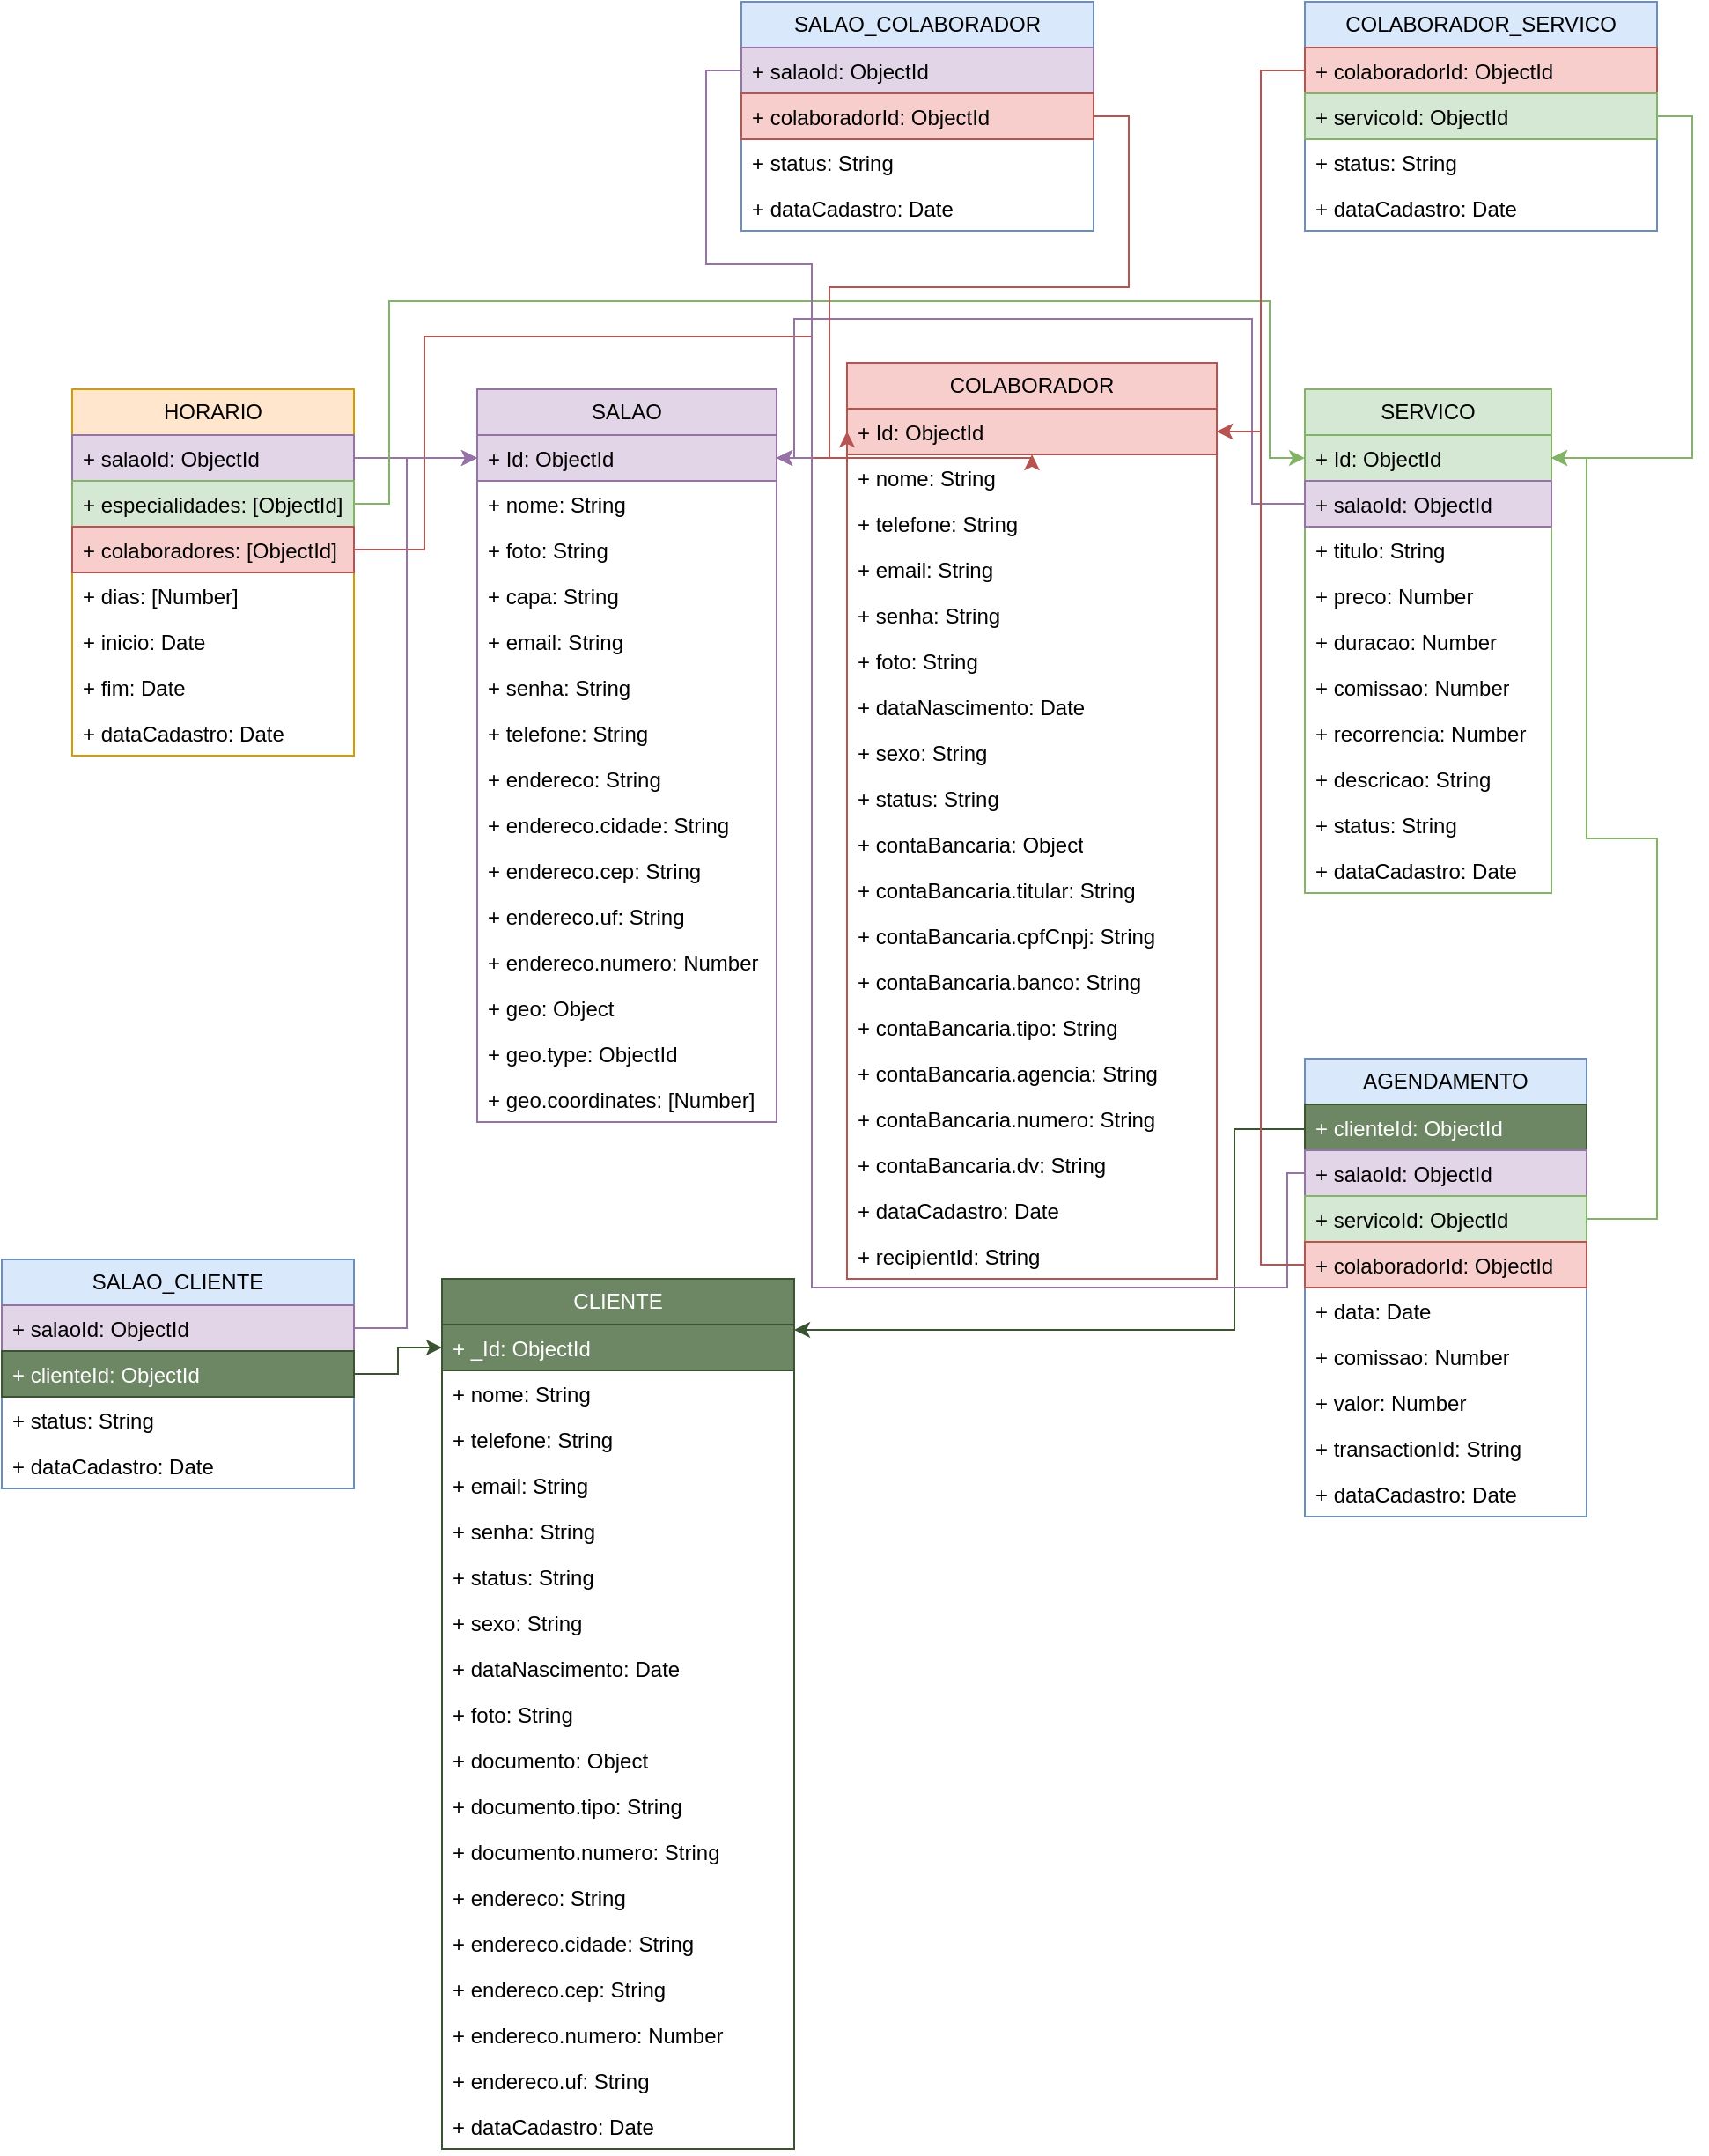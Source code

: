 <mxfile version="21.6.8" type="github">
  <diagram name="Página-1" id="E0AbciypB4KpdEPGz2na">
    <mxGraphModel dx="1208" dy="1922" grid="1" gridSize="10" guides="1" tooltips="1" connect="1" arrows="1" fold="1" page="1" pageScale="1" pageWidth="827" pageHeight="1169" math="0" shadow="0">
      <root>
        <mxCell id="0" />
        <mxCell id="1" parent="0" />
        <mxCell id="3pe1yNkbd4FDANKbLhIq-1" value="SALAO" style="swimlane;fontStyle=0;childLayout=stackLayout;horizontal=1;startSize=26;fillColor=#e1d5e7;horizontalStack=0;resizeParent=1;resizeParentMax=0;resizeLast=0;collapsible=1;marginBottom=0;whiteSpace=wrap;html=1;strokeColor=#9673a6;" vertex="1" parent="1">
          <mxGeometry x="110" y="170" width="170" height="416" as="geometry" />
        </mxCell>
        <mxCell id="3pe1yNkbd4FDANKbLhIq-2" value="+ Id: ObjectId&lt;br&gt;" style="text;strokeColor=#9673a6;fillColor=#e1d5e7;align=left;verticalAlign=top;spacingLeft=4;spacingRight=4;overflow=hidden;rotatable=0;points=[[0,0.5],[1,0.5]];portConstraint=eastwest;whiteSpace=wrap;html=1;" vertex="1" parent="3pe1yNkbd4FDANKbLhIq-1">
          <mxGeometry y="26" width="170" height="26" as="geometry" />
        </mxCell>
        <mxCell id="3pe1yNkbd4FDANKbLhIq-3" value="+ nome: String&lt;br&gt;&lt;br&gt;" style="text;strokeColor=none;fillColor=none;align=left;verticalAlign=top;spacingLeft=4;spacingRight=4;overflow=hidden;rotatable=0;points=[[0,0.5],[1,0.5]];portConstraint=eastwest;whiteSpace=wrap;html=1;" vertex="1" parent="3pe1yNkbd4FDANKbLhIq-1">
          <mxGeometry y="52" width="170" height="26" as="geometry" />
        </mxCell>
        <mxCell id="3pe1yNkbd4FDANKbLhIq-4" value="+ foto: String" style="text;strokeColor=none;fillColor=none;align=left;verticalAlign=top;spacingLeft=4;spacingRight=4;overflow=hidden;rotatable=0;points=[[0,0.5],[1,0.5]];portConstraint=eastwest;whiteSpace=wrap;html=1;" vertex="1" parent="3pe1yNkbd4FDANKbLhIq-1">
          <mxGeometry y="78" width="170" height="26" as="geometry" />
        </mxCell>
        <mxCell id="3pe1yNkbd4FDANKbLhIq-5" value="+ capa: String" style="text;strokeColor=none;fillColor=none;align=left;verticalAlign=top;spacingLeft=4;spacingRight=4;overflow=hidden;rotatable=0;points=[[0,0.5],[1,0.5]];portConstraint=eastwest;whiteSpace=wrap;html=1;" vertex="1" parent="3pe1yNkbd4FDANKbLhIq-1">
          <mxGeometry y="104" width="170" height="26" as="geometry" />
        </mxCell>
        <mxCell id="3pe1yNkbd4FDANKbLhIq-6" value="+ email: String" style="text;strokeColor=none;fillColor=none;align=left;verticalAlign=top;spacingLeft=4;spacingRight=4;overflow=hidden;rotatable=0;points=[[0,0.5],[1,0.5]];portConstraint=eastwest;whiteSpace=wrap;html=1;" vertex="1" parent="3pe1yNkbd4FDANKbLhIq-1">
          <mxGeometry y="130" width="170" height="26" as="geometry" />
        </mxCell>
        <mxCell id="3pe1yNkbd4FDANKbLhIq-7" value="+ senha: String" style="text;strokeColor=none;fillColor=none;align=left;verticalAlign=top;spacingLeft=4;spacingRight=4;overflow=hidden;rotatable=0;points=[[0,0.5],[1,0.5]];portConstraint=eastwest;whiteSpace=wrap;html=1;" vertex="1" parent="3pe1yNkbd4FDANKbLhIq-1">
          <mxGeometry y="156" width="170" height="26" as="geometry" />
        </mxCell>
        <mxCell id="3pe1yNkbd4FDANKbLhIq-8" value="+ telefone: String" style="text;strokeColor=none;fillColor=none;align=left;verticalAlign=top;spacingLeft=4;spacingRight=4;overflow=hidden;rotatable=0;points=[[0,0.5],[1,0.5]];portConstraint=eastwest;whiteSpace=wrap;html=1;" vertex="1" parent="3pe1yNkbd4FDANKbLhIq-1">
          <mxGeometry y="182" width="170" height="26" as="geometry" />
        </mxCell>
        <mxCell id="3pe1yNkbd4FDANKbLhIq-9" value="+ endereco: String" style="text;strokeColor=none;fillColor=none;align=left;verticalAlign=top;spacingLeft=4;spacingRight=4;overflow=hidden;rotatable=0;points=[[0,0.5],[1,0.5]];portConstraint=eastwest;whiteSpace=wrap;html=1;" vertex="1" parent="3pe1yNkbd4FDANKbLhIq-1">
          <mxGeometry y="208" width="170" height="26" as="geometry" />
        </mxCell>
        <mxCell id="3pe1yNkbd4FDANKbLhIq-10" value="+ endereco.cidade: String" style="text;strokeColor=none;fillColor=none;align=left;verticalAlign=top;spacingLeft=4;spacingRight=4;overflow=hidden;rotatable=0;points=[[0,0.5],[1,0.5]];portConstraint=eastwest;whiteSpace=wrap;html=1;" vertex="1" parent="3pe1yNkbd4FDANKbLhIq-1">
          <mxGeometry y="234" width="170" height="26" as="geometry" />
        </mxCell>
        <mxCell id="3pe1yNkbd4FDANKbLhIq-11" value="+ endereco.cep: String" style="text;strokeColor=none;fillColor=none;align=left;verticalAlign=top;spacingLeft=4;spacingRight=4;overflow=hidden;rotatable=0;points=[[0,0.5],[1,0.5]];portConstraint=eastwest;whiteSpace=wrap;html=1;" vertex="1" parent="3pe1yNkbd4FDANKbLhIq-1">
          <mxGeometry y="260" width="170" height="26" as="geometry" />
        </mxCell>
        <mxCell id="3pe1yNkbd4FDANKbLhIq-12" value="+ endereco.uf: String" style="text;strokeColor=none;fillColor=none;align=left;verticalAlign=top;spacingLeft=4;spacingRight=4;overflow=hidden;rotatable=0;points=[[0,0.5],[1,0.5]];portConstraint=eastwest;whiteSpace=wrap;html=1;" vertex="1" parent="3pe1yNkbd4FDANKbLhIq-1">
          <mxGeometry y="286" width="170" height="26" as="geometry" />
        </mxCell>
        <mxCell id="3pe1yNkbd4FDANKbLhIq-13" value="+ endereco.numero: Number" style="text;strokeColor=none;fillColor=none;align=left;verticalAlign=top;spacingLeft=4;spacingRight=4;overflow=hidden;rotatable=0;points=[[0,0.5],[1,0.5]];portConstraint=eastwest;whiteSpace=wrap;html=1;" vertex="1" parent="3pe1yNkbd4FDANKbLhIq-1">
          <mxGeometry y="312" width="170" height="26" as="geometry" />
        </mxCell>
        <mxCell id="3pe1yNkbd4FDANKbLhIq-14" value="+ geo: Object" style="text;strokeColor=none;fillColor=none;align=left;verticalAlign=top;spacingLeft=4;spacingRight=4;overflow=hidden;rotatable=0;points=[[0,0.5],[1,0.5]];portConstraint=eastwest;whiteSpace=wrap;html=1;" vertex="1" parent="3pe1yNkbd4FDANKbLhIq-1">
          <mxGeometry y="338" width="170" height="26" as="geometry" />
        </mxCell>
        <mxCell id="3pe1yNkbd4FDANKbLhIq-15" value="+ geo.type: ObjectId" style="text;strokeColor=none;fillColor=none;align=left;verticalAlign=top;spacingLeft=4;spacingRight=4;overflow=hidden;rotatable=0;points=[[0,0.5],[1,0.5]];portConstraint=eastwest;whiteSpace=wrap;html=1;" vertex="1" parent="3pe1yNkbd4FDANKbLhIq-1">
          <mxGeometry y="364" width="170" height="26" as="geometry" />
        </mxCell>
        <mxCell id="3pe1yNkbd4FDANKbLhIq-16" value="+ geo.coordinates: [Number]" style="text;strokeColor=none;fillColor=none;align=left;verticalAlign=top;spacingLeft=4;spacingRight=4;overflow=hidden;rotatable=0;points=[[0,0.5],[1,0.5]];portConstraint=eastwest;whiteSpace=wrap;html=1;" vertex="1" parent="3pe1yNkbd4FDANKbLhIq-1">
          <mxGeometry y="390" width="170" height="26" as="geometry" />
        </mxCell>
        <mxCell id="3pe1yNkbd4FDANKbLhIq-17" value="COLABORADOR" style="swimlane;fontStyle=0;childLayout=stackLayout;horizontal=1;startSize=26;fillColor=#f8cecc;horizontalStack=0;resizeParent=1;resizeParentMax=0;resizeLast=0;collapsible=1;marginBottom=0;whiteSpace=wrap;html=1;strokeColor=#b85450;" vertex="1" parent="1">
          <mxGeometry x="320" y="155" width="210" height="520" as="geometry" />
        </mxCell>
        <mxCell id="3pe1yNkbd4FDANKbLhIq-18" value="+ Id: ObjectId" style="text;strokeColor=#b85450;fillColor=#f8cecc;align=left;verticalAlign=top;spacingLeft=4;spacingRight=4;overflow=hidden;rotatable=0;points=[[0,0.5],[1,0.5]];portConstraint=eastwest;whiteSpace=wrap;html=1;" vertex="1" parent="3pe1yNkbd4FDANKbLhIq-17">
          <mxGeometry y="26" width="210" height="26" as="geometry" />
        </mxCell>
        <mxCell id="3pe1yNkbd4FDANKbLhIq-19" value="+ nome: String" style="text;strokeColor=none;fillColor=none;align=left;verticalAlign=top;spacingLeft=4;spacingRight=4;overflow=hidden;rotatable=0;points=[[0,0.5],[1,0.5]];portConstraint=eastwest;whiteSpace=wrap;html=1;" vertex="1" parent="3pe1yNkbd4FDANKbLhIq-17">
          <mxGeometry y="52" width="210" height="26" as="geometry" />
        </mxCell>
        <mxCell id="3pe1yNkbd4FDANKbLhIq-20" value="+ telefone: String" style="text;strokeColor=none;fillColor=none;align=left;verticalAlign=top;spacingLeft=4;spacingRight=4;overflow=hidden;rotatable=0;points=[[0,0.5],[1,0.5]];portConstraint=eastwest;whiteSpace=wrap;html=1;" vertex="1" parent="3pe1yNkbd4FDANKbLhIq-17">
          <mxGeometry y="78" width="210" height="26" as="geometry" />
        </mxCell>
        <mxCell id="3pe1yNkbd4FDANKbLhIq-21" value="+ email: String" style="text;strokeColor=none;fillColor=none;align=left;verticalAlign=top;spacingLeft=4;spacingRight=4;overflow=hidden;rotatable=0;points=[[0,0.5],[1,0.5]];portConstraint=eastwest;whiteSpace=wrap;html=1;" vertex="1" parent="3pe1yNkbd4FDANKbLhIq-17">
          <mxGeometry y="104" width="210" height="26" as="geometry" />
        </mxCell>
        <mxCell id="3pe1yNkbd4FDANKbLhIq-22" value="+ senha: String" style="text;strokeColor=none;fillColor=none;align=left;verticalAlign=top;spacingLeft=4;spacingRight=4;overflow=hidden;rotatable=0;points=[[0,0.5],[1,0.5]];portConstraint=eastwest;whiteSpace=wrap;html=1;" vertex="1" parent="3pe1yNkbd4FDANKbLhIq-17">
          <mxGeometry y="130" width="210" height="26" as="geometry" />
        </mxCell>
        <mxCell id="3pe1yNkbd4FDANKbLhIq-23" value="+ foto: String" style="text;strokeColor=none;fillColor=none;align=left;verticalAlign=top;spacingLeft=4;spacingRight=4;overflow=hidden;rotatable=0;points=[[0,0.5],[1,0.5]];portConstraint=eastwest;whiteSpace=wrap;html=1;" vertex="1" parent="3pe1yNkbd4FDANKbLhIq-17">
          <mxGeometry y="156" width="210" height="26" as="geometry" />
        </mxCell>
        <mxCell id="3pe1yNkbd4FDANKbLhIq-24" value="+ dataNascimento: Date" style="text;strokeColor=none;fillColor=none;align=left;verticalAlign=top;spacingLeft=4;spacingRight=4;overflow=hidden;rotatable=0;points=[[0,0.5],[1,0.5]];portConstraint=eastwest;whiteSpace=wrap;html=1;" vertex="1" parent="3pe1yNkbd4FDANKbLhIq-17">
          <mxGeometry y="182" width="210" height="26" as="geometry" />
        </mxCell>
        <mxCell id="3pe1yNkbd4FDANKbLhIq-25" value="+ sexo: String" style="text;strokeColor=none;fillColor=none;align=left;verticalAlign=top;spacingLeft=4;spacingRight=4;overflow=hidden;rotatable=0;points=[[0,0.5],[1,0.5]];portConstraint=eastwest;whiteSpace=wrap;html=1;" vertex="1" parent="3pe1yNkbd4FDANKbLhIq-17">
          <mxGeometry y="208" width="210" height="26" as="geometry" />
        </mxCell>
        <mxCell id="3pe1yNkbd4FDANKbLhIq-26" value="+ status: String" style="text;strokeColor=none;fillColor=none;align=left;verticalAlign=top;spacingLeft=4;spacingRight=4;overflow=hidden;rotatable=0;points=[[0,0.5],[1,0.5]];portConstraint=eastwest;whiteSpace=wrap;html=1;" vertex="1" parent="3pe1yNkbd4FDANKbLhIq-17">
          <mxGeometry y="234" width="210" height="26" as="geometry" />
        </mxCell>
        <mxCell id="3pe1yNkbd4FDANKbLhIq-27" value="+ contaBancaria: Object" style="text;strokeColor=none;fillColor=none;align=left;verticalAlign=top;spacingLeft=4;spacingRight=4;overflow=hidden;rotatable=0;points=[[0,0.5],[1,0.5]];portConstraint=eastwest;whiteSpace=wrap;html=1;" vertex="1" parent="3pe1yNkbd4FDANKbLhIq-17">
          <mxGeometry y="260" width="210" height="26" as="geometry" />
        </mxCell>
        <mxCell id="3pe1yNkbd4FDANKbLhIq-28" value="+ contaBancaria.titular: String" style="text;strokeColor=none;fillColor=none;align=left;verticalAlign=top;spacingLeft=4;spacingRight=4;overflow=hidden;rotatable=0;points=[[0,0.5],[1,0.5]];portConstraint=eastwest;whiteSpace=wrap;html=1;" vertex="1" parent="3pe1yNkbd4FDANKbLhIq-17">
          <mxGeometry y="286" width="210" height="26" as="geometry" />
        </mxCell>
        <mxCell id="3pe1yNkbd4FDANKbLhIq-122" value="+ contaBancaria.cpfCnpj: String" style="text;strokeColor=none;fillColor=none;align=left;verticalAlign=top;spacingLeft=4;spacingRight=4;overflow=hidden;rotatable=0;points=[[0,0.5],[1,0.5]];portConstraint=eastwest;whiteSpace=wrap;html=1;" vertex="1" parent="3pe1yNkbd4FDANKbLhIq-17">
          <mxGeometry y="312" width="210" height="26" as="geometry" />
        </mxCell>
        <mxCell id="3pe1yNkbd4FDANKbLhIq-29" value="+ contaBancaria.banco: String" style="text;strokeColor=none;fillColor=none;align=left;verticalAlign=top;spacingLeft=4;spacingRight=4;overflow=hidden;rotatable=0;points=[[0,0.5],[1,0.5]];portConstraint=eastwest;whiteSpace=wrap;html=1;" vertex="1" parent="3pe1yNkbd4FDANKbLhIq-17">
          <mxGeometry y="338" width="210" height="26" as="geometry" />
        </mxCell>
        <mxCell id="3pe1yNkbd4FDANKbLhIq-30" value="+ contaBancaria.tipo: String" style="text;strokeColor=none;fillColor=none;align=left;verticalAlign=top;spacingLeft=4;spacingRight=4;overflow=hidden;rotatable=0;points=[[0,0.5],[1,0.5]];portConstraint=eastwest;whiteSpace=wrap;html=1;" vertex="1" parent="3pe1yNkbd4FDANKbLhIq-17">
          <mxGeometry y="364" width="210" height="26" as="geometry" />
        </mxCell>
        <mxCell id="3pe1yNkbd4FDANKbLhIq-31" value="+ contaBancaria.agencia: String" style="text;strokeColor=none;fillColor=none;align=left;verticalAlign=top;spacingLeft=4;spacingRight=4;overflow=hidden;rotatable=0;points=[[0,0.5],[1,0.5]];portConstraint=eastwest;whiteSpace=wrap;html=1;" vertex="1" parent="3pe1yNkbd4FDANKbLhIq-17">
          <mxGeometry y="390" width="210" height="26" as="geometry" />
        </mxCell>
        <mxCell id="3pe1yNkbd4FDANKbLhIq-32" value="+ contaBancaria.numero: String" style="text;strokeColor=none;fillColor=none;align=left;verticalAlign=top;spacingLeft=4;spacingRight=4;overflow=hidden;rotatable=0;points=[[0,0.5],[1,0.5]];portConstraint=eastwest;whiteSpace=wrap;html=1;" vertex="1" parent="3pe1yNkbd4FDANKbLhIq-17">
          <mxGeometry y="416" width="210" height="26" as="geometry" />
        </mxCell>
        <mxCell id="3pe1yNkbd4FDANKbLhIq-33" value="+ contaBancaria.dv: String" style="text;strokeColor=none;fillColor=none;align=left;verticalAlign=top;spacingLeft=4;spacingRight=4;overflow=hidden;rotatable=0;points=[[0,0.5],[1,0.5]];portConstraint=eastwest;whiteSpace=wrap;html=1;" vertex="1" parent="3pe1yNkbd4FDANKbLhIq-17">
          <mxGeometry y="442" width="210" height="26" as="geometry" />
        </mxCell>
        <mxCell id="3pe1yNkbd4FDANKbLhIq-34" value="+ dataCadastro: Date" style="text;strokeColor=none;fillColor=none;align=left;verticalAlign=top;spacingLeft=4;spacingRight=4;overflow=hidden;rotatable=0;points=[[0,0.5],[1,0.5]];portConstraint=eastwest;whiteSpace=wrap;html=1;" vertex="1" parent="3pe1yNkbd4FDANKbLhIq-17">
          <mxGeometry y="468" width="210" height="26" as="geometry" />
        </mxCell>
        <mxCell id="3pe1yNkbd4FDANKbLhIq-35" value="+ recipientId: String" style="text;strokeColor=none;fillColor=none;align=left;verticalAlign=top;spacingLeft=4;spacingRight=4;overflow=hidden;rotatable=0;points=[[0,0.5],[1,0.5]];portConstraint=eastwest;whiteSpace=wrap;html=1;" vertex="1" parent="3pe1yNkbd4FDANKbLhIq-17">
          <mxGeometry y="494" width="210" height="26" as="geometry" />
        </mxCell>
        <mxCell id="3pe1yNkbd4FDANKbLhIq-36" value="SERVICO" style="swimlane;fontStyle=0;childLayout=stackLayout;horizontal=1;startSize=26;fillColor=#d5e8d4;horizontalStack=0;resizeParent=1;resizeParentMax=0;resizeLast=0;collapsible=1;marginBottom=0;whiteSpace=wrap;html=1;strokeColor=#82b366;" vertex="1" parent="1">
          <mxGeometry x="580" y="170" width="140" height="286" as="geometry" />
        </mxCell>
        <mxCell id="3pe1yNkbd4FDANKbLhIq-37" value="+ Id: ObjectId" style="text;strokeColor=#82b366;fillColor=#d5e8d4;align=left;verticalAlign=top;spacingLeft=4;spacingRight=4;overflow=hidden;rotatable=0;points=[[0,0.5],[1,0.5]];portConstraint=eastwest;whiteSpace=wrap;html=1;" vertex="1" parent="3pe1yNkbd4FDANKbLhIq-36">
          <mxGeometry y="26" width="140" height="26" as="geometry" />
        </mxCell>
        <mxCell id="3pe1yNkbd4FDANKbLhIq-38" value="+ salaoId: ObjectId" style="text;strokeColor=#9673a6;fillColor=#e1d5e7;align=left;verticalAlign=top;spacingLeft=4;spacingRight=4;overflow=hidden;rotatable=0;points=[[0,0.5],[1,0.5]];portConstraint=eastwest;whiteSpace=wrap;html=1;" vertex="1" parent="3pe1yNkbd4FDANKbLhIq-36">
          <mxGeometry y="52" width="140" height="26" as="geometry" />
        </mxCell>
        <mxCell id="3pe1yNkbd4FDANKbLhIq-39" value="+ titulo: String" style="text;strokeColor=none;fillColor=none;align=left;verticalAlign=top;spacingLeft=4;spacingRight=4;overflow=hidden;rotatable=0;points=[[0,0.5],[1,0.5]];portConstraint=eastwest;whiteSpace=wrap;html=1;" vertex="1" parent="3pe1yNkbd4FDANKbLhIq-36">
          <mxGeometry y="78" width="140" height="26" as="geometry" />
        </mxCell>
        <mxCell id="3pe1yNkbd4FDANKbLhIq-40" value="+ preco: Number" style="text;strokeColor=none;fillColor=none;align=left;verticalAlign=top;spacingLeft=4;spacingRight=4;overflow=hidden;rotatable=0;points=[[0,0.5],[1,0.5]];portConstraint=eastwest;whiteSpace=wrap;html=1;" vertex="1" parent="3pe1yNkbd4FDANKbLhIq-36">
          <mxGeometry y="104" width="140" height="26" as="geometry" />
        </mxCell>
        <mxCell id="3pe1yNkbd4FDANKbLhIq-41" value="+ duracao: Number" style="text;strokeColor=none;fillColor=none;align=left;verticalAlign=top;spacingLeft=4;spacingRight=4;overflow=hidden;rotatable=0;points=[[0,0.5],[1,0.5]];portConstraint=eastwest;whiteSpace=wrap;html=1;" vertex="1" parent="3pe1yNkbd4FDANKbLhIq-36">
          <mxGeometry y="130" width="140" height="26" as="geometry" />
        </mxCell>
        <mxCell id="3pe1yNkbd4FDANKbLhIq-42" value="+ comissao: Number" style="text;strokeColor=none;fillColor=none;align=left;verticalAlign=top;spacingLeft=4;spacingRight=4;overflow=hidden;rotatable=0;points=[[0,0.5],[1,0.5]];portConstraint=eastwest;whiteSpace=wrap;html=1;" vertex="1" parent="3pe1yNkbd4FDANKbLhIq-36">
          <mxGeometry y="156" width="140" height="26" as="geometry" />
        </mxCell>
        <mxCell id="3pe1yNkbd4FDANKbLhIq-43" value="+ recorrencia: Number" style="text;strokeColor=none;fillColor=none;align=left;verticalAlign=top;spacingLeft=4;spacingRight=4;overflow=hidden;rotatable=0;points=[[0,0.5],[1,0.5]];portConstraint=eastwest;whiteSpace=wrap;html=1;" vertex="1" parent="3pe1yNkbd4FDANKbLhIq-36">
          <mxGeometry y="182" width="140" height="26" as="geometry" />
        </mxCell>
        <mxCell id="3pe1yNkbd4FDANKbLhIq-44" value="+ descricao: String" style="text;strokeColor=none;fillColor=none;align=left;verticalAlign=top;spacingLeft=4;spacingRight=4;overflow=hidden;rotatable=0;points=[[0,0.5],[1,0.5]];portConstraint=eastwest;whiteSpace=wrap;html=1;" vertex="1" parent="3pe1yNkbd4FDANKbLhIq-36">
          <mxGeometry y="208" width="140" height="26" as="geometry" />
        </mxCell>
        <mxCell id="3pe1yNkbd4FDANKbLhIq-45" value="+ status: String" style="text;strokeColor=none;fillColor=none;align=left;verticalAlign=top;spacingLeft=4;spacingRight=4;overflow=hidden;rotatable=0;points=[[0,0.5],[1,0.5]];portConstraint=eastwest;whiteSpace=wrap;html=1;" vertex="1" parent="3pe1yNkbd4FDANKbLhIq-36">
          <mxGeometry y="234" width="140" height="26" as="geometry" />
        </mxCell>
        <mxCell id="3pe1yNkbd4FDANKbLhIq-46" value="+ dataCadastro: Date" style="text;strokeColor=none;fillColor=none;align=left;verticalAlign=top;spacingLeft=4;spacingRight=4;overflow=hidden;rotatable=0;points=[[0,0.5],[1,0.5]];portConstraint=eastwest;whiteSpace=wrap;html=1;" vertex="1" parent="3pe1yNkbd4FDANKbLhIq-36">
          <mxGeometry y="260" width="140" height="26" as="geometry" />
        </mxCell>
        <mxCell id="3pe1yNkbd4FDANKbLhIq-47" value="HORARIO" style="swimlane;fontStyle=0;childLayout=stackLayout;horizontal=1;startSize=26;fillColor=#ffe6cc;horizontalStack=0;resizeParent=1;resizeParentMax=0;resizeLast=0;collapsible=1;marginBottom=0;whiteSpace=wrap;html=1;strokeColor=#d79b00;" vertex="1" parent="1">
          <mxGeometry x="-120" y="170" width="160" height="208" as="geometry" />
        </mxCell>
        <mxCell id="3pe1yNkbd4FDANKbLhIq-48" value="+ salaoId: ObjectId" style="text;strokeColor=#9673a6;fillColor=#e1d5e7;align=left;verticalAlign=top;spacingLeft=4;spacingRight=4;overflow=hidden;rotatable=0;points=[[0,0.5],[1,0.5]];portConstraint=eastwest;whiteSpace=wrap;html=1;" vertex="1" parent="3pe1yNkbd4FDANKbLhIq-47">
          <mxGeometry y="26" width="160" height="26" as="geometry" />
        </mxCell>
        <mxCell id="3pe1yNkbd4FDANKbLhIq-49" value="+ especialidades: [ObjectId]" style="text;strokeColor=#82b366;fillColor=#d5e8d4;align=left;verticalAlign=top;spacingLeft=4;spacingRight=4;overflow=hidden;rotatable=0;points=[[0,0.5],[1,0.5]];portConstraint=eastwest;whiteSpace=wrap;html=1;" vertex="1" parent="3pe1yNkbd4FDANKbLhIq-47">
          <mxGeometry y="52" width="160" height="26" as="geometry" />
        </mxCell>
        <mxCell id="3pe1yNkbd4FDANKbLhIq-50" value="+ colaboradores: [ObjectId]" style="text;strokeColor=#b85450;fillColor=#f8cecc;align=left;verticalAlign=top;spacingLeft=4;spacingRight=4;overflow=hidden;rotatable=0;points=[[0,0.5],[1,0.5]];portConstraint=eastwest;whiteSpace=wrap;html=1;" vertex="1" parent="3pe1yNkbd4FDANKbLhIq-47">
          <mxGeometry y="78" width="160" height="26" as="geometry" />
        </mxCell>
        <mxCell id="3pe1yNkbd4FDANKbLhIq-54" value="+ dias: [Number]" style="text;strokeColor=none;fillColor=none;align=left;verticalAlign=top;spacingLeft=4;spacingRight=4;overflow=hidden;rotatable=0;points=[[0,0.5],[1,0.5]];portConstraint=eastwest;whiteSpace=wrap;html=1;" vertex="1" parent="3pe1yNkbd4FDANKbLhIq-47">
          <mxGeometry y="104" width="160" height="26" as="geometry" />
        </mxCell>
        <mxCell id="3pe1yNkbd4FDANKbLhIq-55" value="+ inicio: Date" style="text;strokeColor=none;fillColor=none;align=left;verticalAlign=top;spacingLeft=4;spacingRight=4;overflow=hidden;rotatable=0;points=[[0,0.5],[1,0.5]];portConstraint=eastwest;whiteSpace=wrap;html=1;" vertex="1" parent="3pe1yNkbd4FDANKbLhIq-47">
          <mxGeometry y="130" width="160" height="26" as="geometry" />
        </mxCell>
        <mxCell id="3pe1yNkbd4FDANKbLhIq-56" value="+ fim: Date" style="text;strokeColor=none;fillColor=none;align=left;verticalAlign=top;spacingLeft=4;spacingRight=4;overflow=hidden;rotatable=0;points=[[0,0.5],[1,0.5]];portConstraint=eastwest;whiteSpace=wrap;html=1;" vertex="1" parent="3pe1yNkbd4FDANKbLhIq-47">
          <mxGeometry y="156" width="160" height="26" as="geometry" />
        </mxCell>
        <mxCell id="3pe1yNkbd4FDANKbLhIq-57" value="+ dataCadastro: Date" style="text;strokeColor=none;fillColor=none;align=left;verticalAlign=top;spacingLeft=4;spacingRight=4;overflow=hidden;rotatable=0;points=[[0,0.5],[1,0.5]];portConstraint=eastwest;whiteSpace=wrap;html=1;" vertex="1" parent="3pe1yNkbd4FDANKbLhIq-47">
          <mxGeometry y="182" width="160" height="26" as="geometry" />
        </mxCell>
        <mxCell id="3pe1yNkbd4FDANKbLhIq-58" style="edgeStyle=orthogonalEdgeStyle;rounded=0;orthogonalLoop=1;jettySize=auto;html=1;exitX=1;exitY=0.5;exitDx=0;exitDy=0;fillColor=#e1d5e7;strokeColor=#9673a6;" edge="1" parent="1" source="3pe1yNkbd4FDANKbLhIq-48" target="3pe1yNkbd4FDANKbLhIq-2">
          <mxGeometry relative="1" as="geometry" />
        </mxCell>
        <mxCell id="3pe1yNkbd4FDANKbLhIq-59" style="edgeStyle=orthogonalEdgeStyle;rounded=0;orthogonalLoop=1;jettySize=auto;html=1;exitX=1;exitY=0.5;exitDx=0;exitDy=0;entryX=0;entryY=0.5;entryDx=0;entryDy=0;fillColor=#d5e8d4;strokeColor=#82b366;" edge="1" parent="1" source="3pe1yNkbd4FDANKbLhIq-49" target="3pe1yNkbd4FDANKbLhIq-37">
          <mxGeometry relative="1" as="geometry">
            <Array as="points">
              <mxPoint x="60" y="235" />
              <mxPoint x="60" y="120" />
              <mxPoint x="560" y="120" />
              <mxPoint x="560" y="209" />
            </Array>
          </mxGeometry>
        </mxCell>
        <mxCell id="3pe1yNkbd4FDANKbLhIq-60" style="edgeStyle=orthogonalEdgeStyle;rounded=0;orthogonalLoop=1;jettySize=auto;html=1;exitX=1;exitY=0.5;exitDx=0;exitDy=0;entryX=0;entryY=0.5;entryDx=0;entryDy=0;fillColor=#f8cecc;strokeColor=#b85450;" edge="1" parent="1" source="3pe1yNkbd4FDANKbLhIq-50" target="3pe1yNkbd4FDANKbLhIq-18">
          <mxGeometry relative="1" as="geometry">
            <Array as="points">
              <mxPoint x="80" y="261" />
              <mxPoint x="80" y="140" />
              <mxPoint x="300" y="140" />
              <mxPoint x="300" y="209" />
            </Array>
          </mxGeometry>
        </mxCell>
        <mxCell id="3pe1yNkbd4FDANKbLhIq-62" style="edgeStyle=orthogonalEdgeStyle;rounded=0;orthogonalLoop=1;jettySize=auto;html=1;exitX=0;exitY=0.5;exitDx=0;exitDy=0;entryX=1;entryY=0.5;entryDx=0;entryDy=0;fillColor=#e1d5e7;strokeColor=#9673a6;" edge="1" parent="1" source="3pe1yNkbd4FDANKbLhIq-38" target="3pe1yNkbd4FDANKbLhIq-2">
          <mxGeometry relative="1" as="geometry">
            <Array as="points">
              <mxPoint x="550" y="235" />
              <mxPoint x="550" y="130" />
              <mxPoint x="290" y="130" />
              <mxPoint x="290" y="209" />
            </Array>
          </mxGeometry>
        </mxCell>
        <mxCell id="3pe1yNkbd4FDANKbLhIq-63" value="SALAO_COLABORADOR" style="swimlane;fontStyle=0;childLayout=stackLayout;horizontal=1;startSize=26;fillColor=#dae8fc;horizontalStack=0;resizeParent=1;resizeParentMax=0;resizeLast=0;collapsible=1;marginBottom=0;whiteSpace=wrap;html=1;strokeColor=#6c8ebf;" vertex="1" parent="1">
          <mxGeometry x="260" y="-50" width="200" height="130" as="geometry" />
        </mxCell>
        <mxCell id="3pe1yNkbd4FDANKbLhIq-64" value="+ salaoId: ObjectId" style="text;strokeColor=#9673a6;fillColor=#e1d5e7;align=left;verticalAlign=top;spacingLeft=4;spacingRight=4;overflow=hidden;rotatable=0;points=[[0,0.5],[1,0.5]];portConstraint=eastwest;whiteSpace=wrap;html=1;" vertex="1" parent="3pe1yNkbd4FDANKbLhIq-63">
          <mxGeometry y="26" width="200" height="26" as="geometry" />
        </mxCell>
        <mxCell id="3pe1yNkbd4FDANKbLhIq-65" value="+ colaboradorId: ObjectId" style="text;strokeColor=#b85450;fillColor=#f8cecc;align=left;verticalAlign=top;spacingLeft=4;spacingRight=4;overflow=hidden;rotatable=0;points=[[0,0.5],[1,0.5]];portConstraint=eastwest;whiteSpace=wrap;html=1;" vertex="1" parent="3pe1yNkbd4FDANKbLhIq-63">
          <mxGeometry y="52" width="200" height="26" as="geometry" />
        </mxCell>
        <mxCell id="3pe1yNkbd4FDANKbLhIq-66" value="+ status: String" style="text;strokeColor=none;fillColor=none;align=left;verticalAlign=top;spacingLeft=4;spacingRight=4;overflow=hidden;rotatable=0;points=[[0,0.5],[1,0.5]];portConstraint=eastwest;whiteSpace=wrap;html=1;" vertex="1" parent="3pe1yNkbd4FDANKbLhIq-63">
          <mxGeometry y="78" width="200" height="26" as="geometry" />
        </mxCell>
        <mxCell id="3pe1yNkbd4FDANKbLhIq-67" value="+ dataCadastro: Date" style="text;strokeColor=none;fillColor=none;align=left;verticalAlign=top;spacingLeft=4;spacingRight=4;overflow=hidden;rotatable=0;points=[[0,0.5],[1,0.5]];portConstraint=eastwest;whiteSpace=wrap;html=1;" vertex="1" parent="3pe1yNkbd4FDANKbLhIq-63">
          <mxGeometry y="104" width="200" height="26" as="geometry" />
        </mxCell>
        <mxCell id="3pe1yNkbd4FDANKbLhIq-68" style="edgeStyle=orthogonalEdgeStyle;rounded=0;orthogonalLoop=1;jettySize=auto;html=1;exitX=0;exitY=0.5;exitDx=0;exitDy=0;fillColor=#e1d5e7;strokeColor=#9673a6;" edge="1" parent="1" source="3pe1yNkbd4FDANKbLhIq-64" target="3pe1yNkbd4FDANKbLhIq-2">
          <mxGeometry relative="1" as="geometry" />
        </mxCell>
        <mxCell id="3pe1yNkbd4FDANKbLhIq-69" style="edgeStyle=orthogonalEdgeStyle;rounded=0;orthogonalLoop=1;jettySize=auto;html=1;exitX=1;exitY=0.5;exitDx=0;exitDy=0;fillColor=#f8cecc;strokeColor=#b85450;" edge="1" parent="1" source="3pe1yNkbd4FDANKbLhIq-65" target="3pe1yNkbd4FDANKbLhIq-18">
          <mxGeometry relative="1" as="geometry">
            <Array as="points">
              <mxPoint x="480" y="15" />
              <mxPoint x="480" y="112" />
              <mxPoint x="310" y="112" />
              <mxPoint x="310" y="209" />
            </Array>
          </mxGeometry>
        </mxCell>
        <mxCell id="3pe1yNkbd4FDANKbLhIq-70" value="COLABORADOR_SERVICO" style="swimlane;fontStyle=0;childLayout=stackLayout;horizontal=1;startSize=26;fillColor=#dae8fc;horizontalStack=0;resizeParent=1;resizeParentMax=0;resizeLast=0;collapsible=1;marginBottom=0;whiteSpace=wrap;html=1;strokeColor=#6c8ebf;" vertex="1" parent="1">
          <mxGeometry x="580" y="-50" width="200" height="130" as="geometry" />
        </mxCell>
        <mxCell id="3pe1yNkbd4FDANKbLhIq-71" value="+ colaboradorId: ObjectId" style="text;strokeColor=#b85450;fillColor=#f8cecc;align=left;verticalAlign=top;spacingLeft=4;spacingRight=4;overflow=hidden;rotatable=0;points=[[0,0.5],[1,0.5]];portConstraint=eastwest;whiteSpace=wrap;html=1;" vertex="1" parent="3pe1yNkbd4FDANKbLhIq-70">
          <mxGeometry y="26" width="200" height="26" as="geometry" />
        </mxCell>
        <mxCell id="3pe1yNkbd4FDANKbLhIq-72" value="+ servicoId: ObjectId" style="text;strokeColor=#82b366;fillColor=#d5e8d4;align=left;verticalAlign=top;spacingLeft=4;spacingRight=4;overflow=hidden;rotatable=0;points=[[0,0.5],[1,0.5]];portConstraint=eastwest;whiteSpace=wrap;html=1;" vertex="1" parent="3pe1yNkbd4FDANKbLhIq-70">
          <mxGeometry y="52" width="200" height="26" as="geometry" />
        </mxCell>
        <mxCell id="3pe1yNkbd4FDANKbLhIq-73" value="+ status: String" style="text;strokeColor=none;fillColor=none;align=left;verticalAlign=top;spacingLeft=4;spacingRight=4;overflow=hidden;rotatable=0;points=[[0,0.5],[1,0.5]];portConstraint=eastwest;whiteSpace=wrap;html=1;" vertex="1" parent="3pe1yNkbd4FDANKbLhIq-70">
          <mxGeometry y="78" width="200" height="26" as="geometry" />
        </mxCell>
        <mxCell id="3pe1yNkbd4FDANKbLhIq-74" value="+ dataCadastro: Date" style="text;strokeColor=none;fillColor=none;align=left;verticalAlign=top;spacingLeft=4;spacingRight=4;overflow=hidden;rotatable=0;points=[[0,0.5],[1,0.5]];portConstraint=eastwest;whiteSpace=wrap;html=1;" vertex="1" parent="3pe1yNkbd4FDANKbLhIq-70">
          <mxGeometry y="104" width="200" height="26" as="geometry" />
        </mxCell>
        <mxCell id="3pe1yNkbd4FDANKbLhIq-75" style="edgeStyle=orthogonalEdgeStyle;rounded=0;orthogonalLoop=1;jettySize=auto;html=1;exitX=0;exitY=0.5;exitDx=0;exitDy=0;fillColor=#f8cecc;strokeColor=#b85450;" edge="1" parent="1" source="3pe1yNkbd4FDANKbLhIq-71" target="3pe1yNkbd4FDANKbLhIq-18">
          <mxGeometry relative="1" as="geometry" />
        </mxCell>
        <mxCell id="3pe1yNkbd4FDANKbLhIq-76" style="edgeStyle=orthogonalEdgeStyle;rounded=0;orthogonalLoop=1;jettySize=auto;html=1;exitX=1;exitY=0.5;exitDx=0;exitDy=0;fillColor=#d5e8d4;strokeColor=#82b366;" edge="1" parent="1" source="3pe1yNkbd4FDANKbLhIq-72" target="3pe1yNkbd4FDANKbLhIq-37">
          <mxGeometry relative="1" as="geometry" />
        </mxCell>
        <mxCell id="3pe1yNkbd4FDANKbLhIq-77" value="CLIENTE" style="swimlane;fontStyle=0;childLayout=stackLayout;horizontal=1;startSize=26;fillColor=#6d8764;horizontalStack=0;resizeParent=1;resizeParentMax=0;resizeLast=0;collapsible=1;marginBottom=0;whiteSpace=wrap;html=1;fontColor=#ffffff;strokeColor=#3A5431;" vertex="1" parent="1">
          <mxGeometry x="90" y="675" width="200" height="494" as="geometry" />
        </mxCell>
        <mxCell id="3pe1yNkbd4FDANKbLhIq-78" value="+ _Id: ObjectId" style="text;strokeColor=#3A5431;fillColor=#6d8764;align=left;verticalAlign=top;spacingLeft=4;spacingRight=4;overflow=hidden;rotatable=0;points=[[0,0.5],[1,0.5]];portConstraint=eastwest;whiteSpace=wrap;html=1;fontColor=#ffffff;" vertex="1" parent="3pe1yNkbd4FDANKbLhIq-77">
          <mxGeometry y="26" width="200" height="26" as="geometry" />
        </mxCell>
        <mxCell id="3pe1yNkbd4FDANKbLhIq-79" value="+ nome: String" style="text;strokeColor=none;fillColor=none;align=left;verticalAlign=top;spacingLeft=4;spacingRight=4;overflow=hidden;rotatable=0;points=[[0,0.5],[1,0.5]];portConstraint=eastwest;whiteSpace=wrap;html=1;" vertex="1" parent="3pe1yNkbd4FDANKbLhIq-77">
          <mxGeometry y="52" width="200" height="26" as="geometry" />
        </mxCell>
        <mxCell id="3pe1yNkbd4FDANKbLhIq-80" value="+ telefone: String" style="text;strokeColor=none;fillColor=none;align=left;verticalAlign=top;spacingLeft=4;spacingRight=4;overflow=hidden;rotatable=0;points=[[0,0.5],[1,0.5]];portConstraint=eastwest;whiteSpace=wrap;html=1;" vertex="1" parent="3pe1yNkbd4FDANKbLhIq-77">
          <mxGeometry y="78" width="200" height="26" as="geometry" />
        </mxCell>
        <mxCell id="3pe1yNkbd4FDANKbLhIq-81" value="+ email: String" style="text;strokeColor=none;fillColor=none;align=left;verticalAlign=top;spacingLeft=4;spacingRight=4;overflow=hidden;rotatable=0;points=[[0,0.5],[1,0.5]];portConstraint=eastwest;whiteSpace=wrap;html=1;" vertex="1" parent="3pe1yNkbd4FDANKbLhIq-77">
          <mxGeometry y="104" width="200" height="26" as="geometry" />
        </mxCell>
        <mxCell id="3pe1yNkbd4FDANKbLhIq-82" value="+ senha: String" style="text;strokeColor=none;fillColor=none;align=left;verticalAlign=top;spacingLeft=4;spacingRight=4;overflow=hidden;rotatable=0;points=[[0,0.5],[1,0.5]];portConstraint=eastwest;whiteSpace=wrap;html=1;" vertex="1" parent="3pe1yNkbd4FDANKbLhIq-77">
          <mxGeometry y="130" width="200" height="26" as="geometry" />
        </mxCell>
        <mxCell id="3pe1yNkbd4FDANKbLhIq-86" value="+ status: String" style="text;strokeColor=none;fillColor=none;align=left;verticalAlign=top;spacingLeft=4;spacingRight=4;overflow=hidden;rotatable=0;points=[[0,0.5],[1,0.5]];portConstraint=eastwest;whiteSpace=wrap;html=1;" vertex="1" parent="3pe1yNkbd4FDANKbLhIq-77">
          <mxGeometry y="156" width="200" height="26" as="geometry" />
        </mxCell>
        <mxCell id="3pe1yNkbd4FDANKbLhIq-85" value="+ sexo: String" style="text;strokeColor=none;fillColor=none;align=left;verticalAlign=top;spacingLeft=4;spacingRight=4;overflow=hidden;rotatable=0;points=[[0,0.5],[1,0.5]];portConstraint=eastwest;whiteSpace=wrap;html=1;" vertex="1" parent="3pe1yNkbd4FDANKbLhIq-77">
          <mxGeometry y="182" width="200" height="26" as="geometry" />
        </mxCell>
        <mxCell id="3pe1yNkbd4FDANKbLhIq-84" value="+ dataNascimento: Date" style="text;strokeColor=none;fillColor=none;align=left;verticalAlign=top;spacingLeft=4;spacingRight=4;overflow=hidden;rotatable=0;points=[[0,0.5],[1,0.5]];portConstraint=eastwest;whiteSpace=wrap;html=1;" vertex="1" parent="3pe1yNkbd4FDANKbLhIq-77">
          <mxGeometry y="208" width="200" height="26" as="geometry" />
        </mxCell>
        <mxCell id="3pe1yNkbd4FDANKbLhIq-83" value="+ foto: String" style="text;strokeColor=none;fillColor=none;align=left;verticalAlign=top;spacingLeft=4;spacingRight=4;overflow=hidden;rotatable=0;points=[[0,0.5],[1,0.5]];portConstraint=eastwest;whiteSpace=wrap;html=1;" vertex="1" parent="3pe1yNkbd4FDANKbLhIq-77">
          <mxGeometry y="234" width="200" height="26" as="geometry" />
        </mxCell>
        <mxCell id="3pe1yNkbd4FDANKbLhIq-87" value="+ documento: Object" style="text;strokeColor=none;fillColor=none;align=left;verticalAlign=top;spacingLeft=4;spacingRight=4;overflow=hidden;rotatable=0;points=[[0,0.5],[1,0.5]];portConstraint=eastwest;whiteSpace=wrap;html=1;" vertex="1" parent="3pe1yNkbd4FDANKbLhIq-77">
          <mxGeometry y="260" width="200" height="26" as="geometry" />
        </mxCell>
        <mxCell id="3pe1yNkbd4FDANKbLhIq-88" value="+ documento.tipo: String" style="text;strokeColor=none;fillColor=none;align=left;verticalAlign=top;spacingLeft=4;spacingRight=4;overflow=hidden;rotatable=0;points=[[0,0.5],[1,0.5]];portConstraint=eastwest;whiteSpace=wrap;html=1;" vertex="1" parent="3pe1yNkbd4FDANKbLhIq-77">
          <mxGeometry y="286" width="200" height="26" as="geometry" />
        </mxCell>
        <mxCell id="3pe1yNkbd4FDANKbLhIq-89" value="+ documento.numero: String" style="text;strokeColor=none;fillColor=none;align=left;verticalAlign=top;spacingLeft=4;spacingRight=4;overflow=hidden;rotatable=0;points=[[0,0.5],[1,0.5]];portConstraint=eastwest;whiteSpace=wrap;html=1;" vertex="1" parent="3pe1yNkbd4FDANKbLhIq-77">
          <mxGeometry y="312" width="200" height="26" as="geometry" />
        </mxCell>
        <mxCell id="3pe1yNkbd4FDANKbLhIq-90" value="+ endereco: String" style="text;strokeColor=none;fillColor=none;align=left;verticalAlign=top;spacingLeft=4;spacingRight=4;overflow=hidden;rotatable=0;points=[[0,0.5],[1,0.5]];portConstraint=eastwest;whiteSpace=wrap;html=1;" vertex="1" parent="3pe1yNkbd4FDANKbLhIq-77">
          <mxGeometry y="338" width="200" height="26" as="geometry" />
        </mxCell>
        <mxCell id="3pe1yNkbd4FDANKbLhIq-91" value="+ endereco.cidade: String" style="text;strokeColor=none;fillColor=none;align=left;verticalAlign=top;spacingLeft=4;spacingRight=4;overflow=hidden;rotatable=0;points=[[0,0.5],[1,0.5]];portConstraint=eastwest;whiteSpace=wrap;html=1;" vertex="1" parent="3pe1yNkbd4FDANKbLhIq-77">
          <mxGeometry y="364" width="200" height="26" as="geometry" />
        </mxCell>
        <mxCell id="3pe1yNkbd4FDANKbLhIq-92" value="+ endereco.cep: String" style="text;strokeColor=none;fillColor=none;align=left;verticalAlign=top;spacingLeft=4;spacingRight=4;overflow=hidden;rotatable=0;points=[[0,0.5],[1,0.5]];portConstraint=eastwest;whiteSpace=wrap;html=1;" vertex="1" parent="3pe1yNkbd4FDANKbLhIq-77">
          <mxGeometry y="390" width="200" height="26" as="geometry" />
        </mxCell>
        <mxCell id="3pe1yNkbd4FDANKbLhIq-94" value="+ endereco.numero: Number" style="text;strokeColor=none;fillColor=none;align=left;verticalAlign=top;spacingLeft=4;spacingRight=4;overflow=hidden;rotatable=0;points=[[0,0.5],[1,0.5]];portConstraint=eastwest;whiteSpace=wrap;html=1;" vertex="1" parent="3pe1yNkbd4FDANKbLhIq-77">
          <mxGeometry y="416" width="200" height="26" as="geometry" />
        </mxCell>
        <mxCell id="3pe1yNkbd4FDANKbLhIq-93" value="+ endereco.uf: String" style="text;strokeColor=none;fillColor=none;align=left;verticalAlign=top;spacingLeft=4;spacingRight=4;overflow=hidden;rotatable=0;points=[[0,0.5],[1,0.5]];portConstraint=eastwest;whiteSpace=wrap;html=1;" vertex="1" parent="3pe1yNkbd4FDANKbLhIq-77">
          <mxGeometry y="442" width="200" height="26" as="geometry" />
        </mxCell>
        <mxCell id="3pe1yNkbd4FDANKbLhIq-95" value="+ dataCadastro: Date" style="text;strokeColor=none;fillColor=none;align=left;verticalAlign=top;spacingLeft=4;spacingRight=4;overflow=hidden;rotatable=0;points=[[0,0.5],[1,0.5]];portConstraint=eastwest;whiteSpace=wrap;html=1;" vertex="1" parent="3pe1yNkbd4FDANKbLhIq-77">
          <mxGeometry y="468" width="200" height="26" as="geometry" />
        </mxCell>
        <mxCell id="3pe1yNkbd4FDANKbLhIq-96" value="SALAO_CLIENTE" style="swimlane;fontStyle=0;childLayout=stackLayout;horizontal=1;startSize=26;fillColor=#dae8fc;horizontalStack=0;resizeParent=1;resizeParentMax=0;resizeLast=0;collapsible=1;marginBottom=0;whiteSpace=wrap;html=1;strokeColor=#6c8ebf;" vertex="1" parent="1">
          <mxGeometry x="-160" y="664" width="200" height="130" as="geometry" />
        </mxCell>
        <mxCell id="3pe1yNkbd4FDANKbLhIq-97" value="+ salaoId: ObjectId" style="text;strokeColor=#9673a6;fillColor=#e1d5e7;align=left;verticalAlign=top;spacingLeft=4;spacingRight=4;overflow=hidden;rotatable=0;points=[[0,0.5],[1,0.5]];portConstraint=eastwest;whiteSpace=wrap;html=1;" vertex="1" parent="3pe1yNkbd4FDANKbLhIq-96">
          <mxGeometry y="26" width="200" height="26" as="geometry" />
        </mxCell>
        <mxCell id="3pe1yNkbd4FDANKbLhIq-98" value="+ clienteId: ObjectId" style="text;strokeColor=#3A5431;fillColor=#6d8764;align=left;verticalAlign=top;spacingLeft=4;spacingRight=4;overflow=hidden;rotatable=0;points=[[0,0.5],[1,0.5]];portConstraint=eastwest;whiteSpace=wrap;html=1;fontColor=#ffffff;" vertex="1" parent="3pe1yNkbd4FDANKbLhIq-96">
          <mxGeometry y="52" width="200" height="26" as="geometry" />
        </mxCell>
        <mxCell id="3pe1yNkbd4FDANKbLhIq-99" value="+ status: String" style="text;strokeColor=none;fillColor=none;align=left;verticalAlign=top;spacingLeft=4;spacingRight=4;overflow=hidden;rotatable=0;points=[[0,0.5],[1,0.5]];portConstraint=eastwest;whiteSpace=wrap;html=1;" vertex="1" parent="3pe1yNkbd4FDANKbLhIq-96">
          <mxGeometry y="78" width="200" height="26" as="geometry" />
        </mxCell>
        <mxCell id="3pe1yNkbd4FDANKbLhIq-100" value="+ dataCadastro: Date" style="text;strokeColor=none;fillColor=none;align=left;verticalAlign=top;spacingLeft=4;spacingRight=4;overflow=hidden;rotatable=0;points=[[0,0.5],[1,0.5]];portConstraint=eastwest;whiteSpace=wrap;html=1;" vertex="1" parent="3pe1yNkbd4FDANKbLhIq-96">
          <mxGeometry y="104" width="200" height="26" as="geometry" />
        </mxCell>
        <mxCell id="3pe1yNkbd4FDANKbLhIq-101" style="edgeStyle=orthogonalEdgeStyle;rounded=0;orthogonalLoop=1;jettySize=auto;html=1;fillColor=#6d8764;strokeColor=#3A5431;" edge="1" parent="1" source="3pe1yNkbd4FDANKbLhIq-98" target="3pe1yNkbd4FDANKbLhIq-78">
          <mxGeometry relative="1" as="geometry" />
        </mxCell>
        <mxCell id="3pe1yNkbd4FDANKbLhIq-102" style="edgeStyle=orthogonalEdgeStyle;rounded=0;orthogonalLoop=1;jettySize=auto;html=1;fillColor=#e1d5e7;strokeColor=#9673a6;" edge="1" parent="1" source="3pe1yNkbd4FDANKbLhIq-97" target="3pe1yNkbd4FDANKbLhIq-2">
          <mxGeometry relative="1" as="geometry">
            <Array as="points">
              <mxPoint x="70" y="703" />
              <mxPoint x="70" y="209" />
            </Array>
          </mxGeometry>
        </mxCell>
        <mxCell id="3pe1yNkbd4FDANKbLhIq-103" value="AGENDAMENTO" style="swimlane;fontStyle=0;childLayout=stackLayout;horizontal=1;startSize=26;fillColor=#dae8fc;horizontalStack=0;resizeParent=1;resizeParentMax=0;resizeLast=0;collapsible=1;marginBottom=0;whiteSpace=wrap;html=1;strokeColor=#6c8ebf;" vertex="1" parent="1">
          <mxGeometry x="580" y="550" width="160" height="260" as="geometry" />
        </mxCell>
        <mxCell id="3pe1yNkbd4FDANKbLhIq-104" value="+ clienteId: ObjectId" style="text;strokeColor=#3A5431;fillColor=#6d8764;align=left;verticalAlign=top;spacingLeft=4;spacingRight=4;overflow=hidden;rotatable=0;points=[[0,0.5],[1,0.5]];portConstraint=eastwest;whiteSpace=wrap;html=1;fontColor=#ffffff;" vertex="1" parent="3pe1yNkbd4FDANKbLhIq-103">
          <mxGeometry y="26" width="160" height="26" as="geometry" />
        </mxCell>
        <mxCell id="3pe1yNkbd4FDANKbLhIq-105" value="+ salaoId: ObjectId" style="text;strokeColor=#9673a6;fillColor=#e1d5e7;align=left;verticalAlign=top;spacingLeft=4;spacingRight=4;overflow=hidden;rotatable=0;points=[[0,0.5],[1,0.5]];portConstraint=eastwest;whiteSpace=wrap;html=1;" vertex="1" parent="3pe1yNkbd4FDANKbLhIq-103">
          <mxGeometry y="52" width="160" height="26" as="geometry" />
        </mxCell>
        <mxCell id="3pe1yNkbd4FDANKbLhIq-107" value="+ servicoId: ObjectId" style="text;strokeColor=#82b366;fillColor=#d5e8d4;align=left;verticalAlign=top;spacingLeft=4;spacingRight=4;overflow=hidden;rotatable=0;points=[[0,0.5],[1,0.5]];portConstraint=eastwest;whiteSpace=wrap;html=1;" vertex="1" parent="3pe1yNkbd4FDANKbLhIq-103">
          <mxGeometry y="78" width="160" height="26" as="geometry" />
        </mxCell>
        <mxCell id="3pe1yNkbd4FDANKbLhIq-106" value="+ colaboradorId: ObjectId" style="text;strokeColor=#b85450;fillColor=#f8cecc;align=left;verticalAlign=top;spacingLeft=4;spacingRight=4;overflow=hidden;rotatable=0;points=[[0,0.5],[1,0.5]];portConstraint=eastwest;whiteSpace=wrap;html=1;" vertex="1" parent="3pe1yNkbd4FDANKbLhIq-103">
          <mxGeometry y="104" width="160" height="26" as="geometry" />
        </mxCell>
        <mxCell id="3pe1yNkbd4FDANKbLhIq-108" value="+ data: Date" style="text;strokeColor=none;fillColor=none;align=left;verticalAlign=top;spacingLeft=4;spacingRight=4;overflow=hidden;rotatable=0;points=[[0,0.5],[1,0.5]];portConstraint=eastwest;whiteSpace=wrap;html=1;" vertex="1" parent="3pe1yNkbd4FDANKbLhIq-103">
          <mxGeometry y="130" width="160" height="26" as="geometry" />
        </mxCell>
        <mxCell id="3pe1yNkbd4FDANKbLhIq-109" value="+ comissao: Number" style="text;strokeColor=none;fillColor=none;align=left;verticalAlign=top;spacingLeft=4;spacingRight=4;overflow=hidden;rotatable=0;points=[[0,0.5],[1,0.5]];portConstraint=eastwest;whiteSpace=wrap;html=1;" vertex="1" parent="3pe1yNkbd4FDANKbLhIq-103">
          <mxGeometry y="156" width="160" height="26" as="geometry" />
        </mxCell>
        <mxCell id="3pe1yNkbd4FDANKbLhIq-110" value="+ valor: Number" style="text;strokeColor=none;fillColor=none;align=left;verticalAlign=top;spacingLeft=4;spacingRight=4;overflow=hidden;rotatable=0;points=[[0,0.5],[1,0.5]];portConstraint=eastwest;whiteSpace=wrap;html=1;" vertex="1" parent="3pe1yNkbd4FDANKbLhIq-103">
          <mxGeometry y="182" width="160" height="26" as="geometry" />
        </mxCell>
        <mxCell id="3pe1yNkbd4FDANKbLhIq-111" value="+ transactionId: String" style="text;strokeColor=none;fillColor=none;align=left;verticalAlign=top;spacingLeft=4;spacingRight=4;overflow=hidden;rotatable=0;points=[[0,0.5],[1,0.5]];portConstraint=eastwest;whiteSpace=wrap;html=1;" vertex="1" parent="3pe1yNkbd4FDANKbLhIq-103">
          <mxGeometry y="208" width="160" height="26" as="geometry" />
        </mxCell>
        <mxCell id="3pe1yNkbd4FDANKbLhIq-112" value="+ dataCadastro: Date" style="text;strokeColor=none;fillColor=none;align=left;verticalAlign=top;spacingLeft=4;spacingRight=4;overflow=hidden;rotatable=0;points=[[0,0.5],[1,0.5]];portConstraint=eastwest;whiteSpace=wrap;html=1;" vertex="1" parent="3pe1yNkbd4FDANKbLhIq-103">
          <mxGeometry y="234" width="160" height="26" as="geometry" />
        </mxCell>
        <mxCell id="3pe1yNkbd4FDANKbLhIq-113" style="edgeStyle=orthogonalEdgeStyle;rounded=0;orthogonalLoop=1;jettySize=auto;html=1;fillColor=#6d8764;strokeColor=#3A5431;" edge="1" parent="1">
          <mxGeometry relative="1" as="geometry">
            <mxPoint x="580" y="590.003" as="sourcePoint" />
            <mxPoint x="290" y="704.003" as="targetPoint" />
            <Array as="points">
              <mxPoint x="540" y="589.95" />
              <mxPoint x="540" y="703.95" />
            </Array>
          </mxGeometry>
        </mxCell>
        <mxCell id="3pe1yNkbd4FDANKbLhIq-115" style="edgeStyle=orthogonalEdgeStyle;rounded=0;orthogonalLoop=1;jettySize=auto;html=1;fillColor=#e1d5e7;strokeColor=#9673a6;" edge="1" parent="1" source="3pe1yNkbd4FDANKbLhIq-105" target="3pe1yNkbd4FDANKbLhIq-2">
          <mxGeometry relative="1" as="geometry">
            <Array as="points">
              <mxPoint x="570" y="615" />
              <mxPoint x="570" y="680" />
              <mxPoint x="300" y="680" />
              <mxPoint x="300" y="209" />
            </Array>
          </mxGeometry>
        </mxCell>
        <mxCell id="3pe1yNkbd4FDANKbLhIq-118" style="edgeStyle=orthogonalEdgeStyle;rounded=0;orthogonalLoop=1;jettySize=auto;html=1;fillColor=#d5e8d4;strokeColor=#82b366;" edge="1" parent="1" source="3pe1yNkbd4FDANKbLhIq-107" target="3pe1yNkbd4FDANKbLhIq-37">
          <mxGeometry relative="1" as="geometry">
            <Array as="points">
              <mxPoint x="780" y="641" />
              <mxPoint x="780" y="425" />
              <mxPoint x="740" y="425" />
              <mxPoint x="740" y="209" />
            </Array>
          </mxGeometry>
        </mxCell>
        <mxCell id="3pe1yNkbd4FDANKbLhIq-119" style="edgeStyle=orthogonalEdgeStyle;rounded=0;orthogonalLoop=1;jettySize=auto;html=1;fillColor=#f8cecc;strokeColor=#b85450;" edge="1" parent="1" source="3pe1yNkbd4FDANKbLhIq-106" target="3pe1yNkbd4FDANKbLhIq-18">
          <mxGeometry relative="1" as="geometry" />
        </mxCell>
      </root>
    </mxGraphModel>
  </diagram>
</mxfile>

